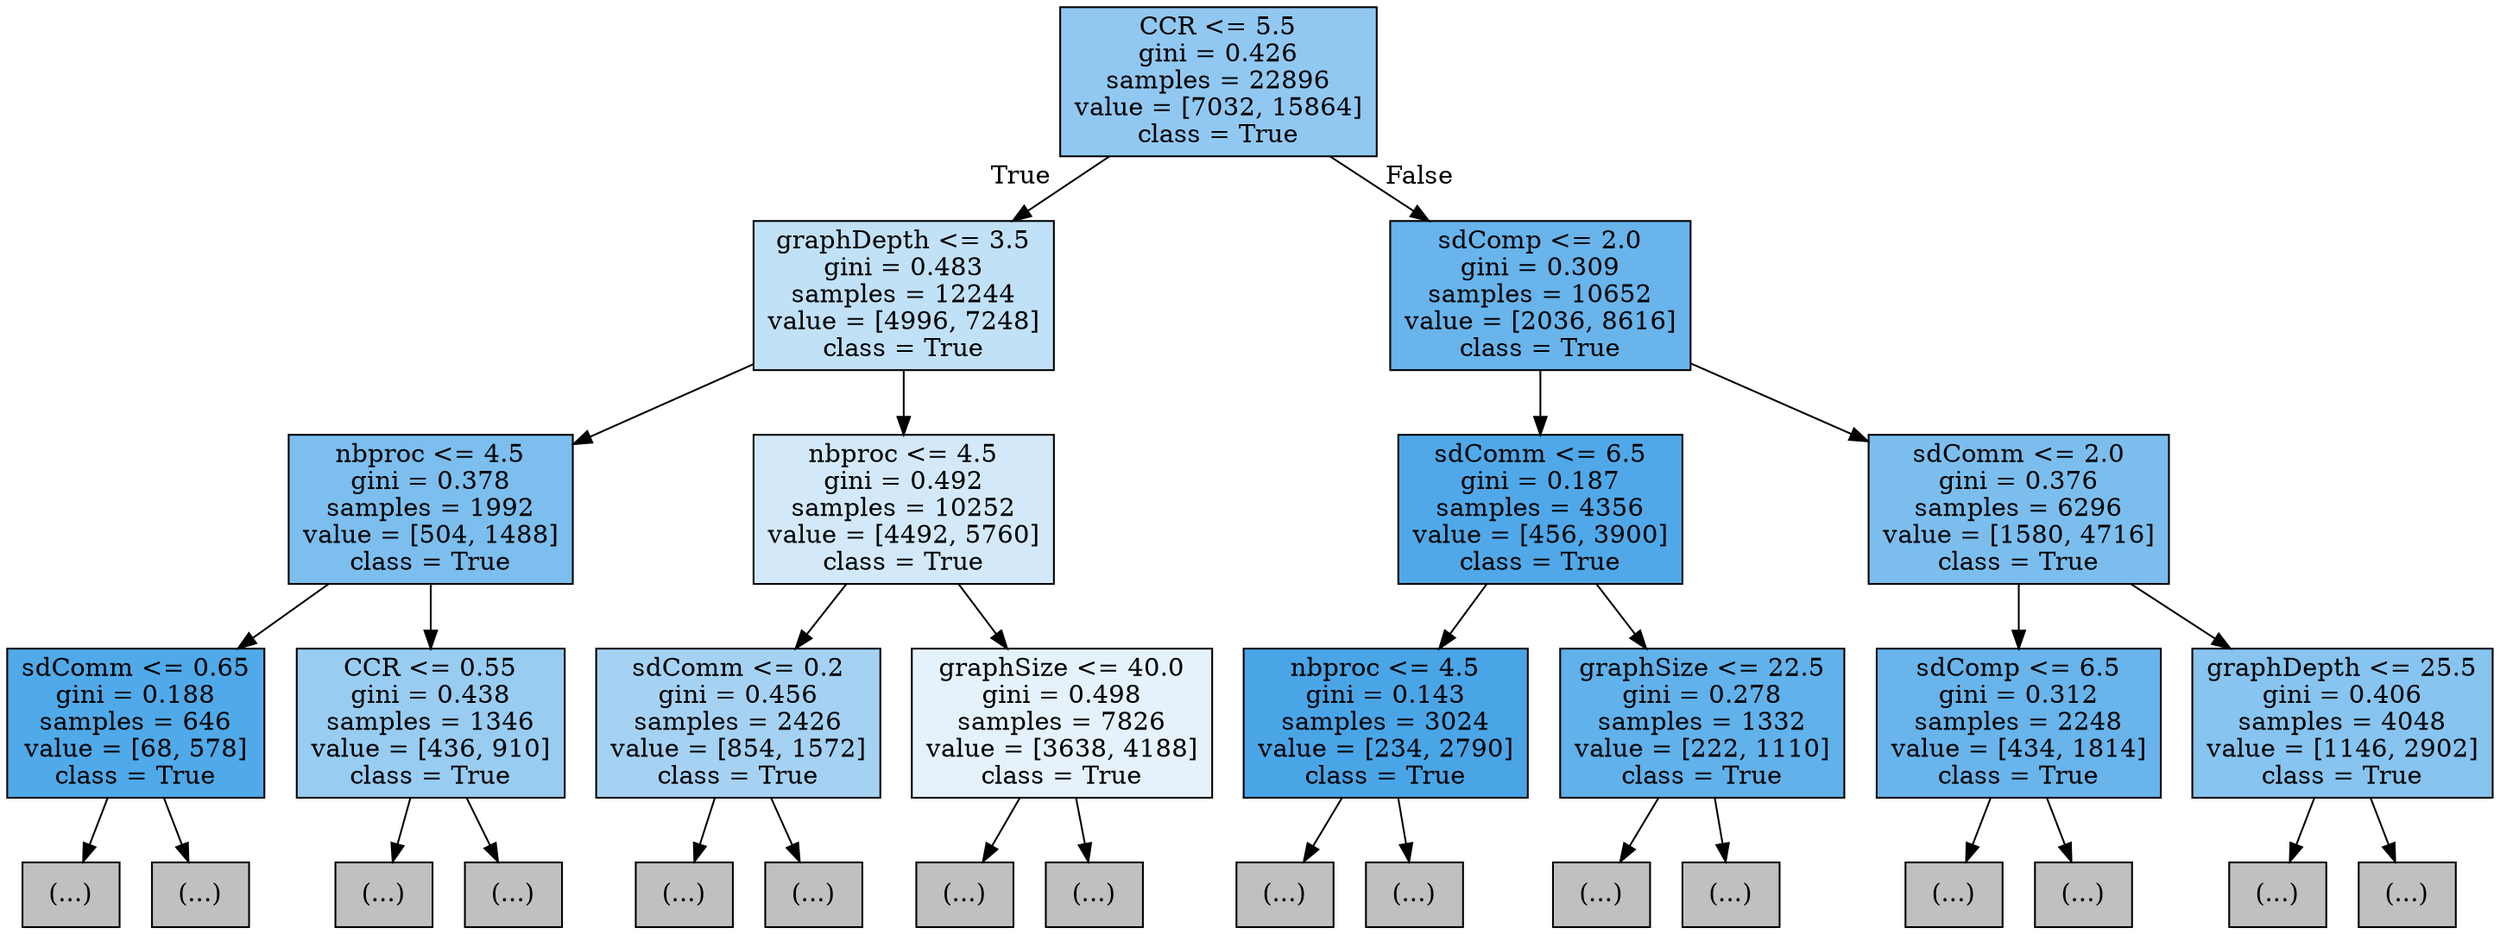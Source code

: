 digraph Tree {
node [shape=box, style="filled", color="black"] ;
0 [label="CCR <= 5.5\ngini = 0.426\nsamples = 22896\nvalue = [7032, 15864]\nclass = True", fillcolor="#91c8f1"] ;
1 [label="graphDepth <= 3.5\ngini = 0.483\nsamples = 12244\nvalue = [4996, 7248]\nclass = True", fillcolor="#c1e1f7"] ;
0 -> 1 [labeldistance=2.5, labelangle=45, headlabel="True"] ;
2 [label="nbproc <= 4.5\ngini = 0.378\nsamples = 1992\nvalue = [504, 1488]\nclass = True", fillcolor="#7cbeee"] ;
1 -> 2 ;
3 [label="sdComm <= 0.65\ngini = 0.188\nsamples = 646\nvalue = [68, 578]\nclass = True", fillcolor="#50a9e8"] ;
2 -> 3 ;
4 [label="(...)", fillcolor="#C0C0C0"] ;
3 -> 4 ;
9 [label="(...)", fillcolor="#C0C0C0"] ;
3 -> 9 ;
10 [label="CCR <= 0.55\ngini = 0.438\nsamples = 1346\nvalue = [436, 910]\nclass = True", fillcolor="#98ccf1"] ;
2 -> 10 ;
11 [label="(...)", fillcolor="#C0C0C0"] ;
10 -> 11 ;
18 [label="(...)", fillcolor="#C0C0C0"] ;
10 -> 18 ;
27 [label="nbproc <= 4.5\ngini = 0.492\nsamples = 10252\nvalue = [4492, 5760]\nclass = True", fillcolor="#d3e9f9"] ;
1 -> 27 ;
28 [label="sdComm <= 0.2\ngini = 0.456\nsamples = 2426\nvalue = [854, 1572]\nclass = True", fillcolor="#a5d2f3"] ;
27 -> 28 ;
29 [label="(...)", fillcolor="#C0C0C0"] ;
28 -> 29 ;
70 [label="(...)", fillcolor="#C0C0C0"] ;
28 -> 70 ;
85 [label="graphSize <= 40.0\ngini = 0.498\nsamples = 7826\nvalue = [3638, 4188]\nclass = True", fillcolor="#e5f2fc"] ;
27 -> 85 ;
86 [label="(...)", fillcolor="#C0C0C0"] ;
85 -> 86 ;
171 [label="(...)", fillcolor="#C0C0C0"] ;
85 -> 171 ;
188 [label="sdComp <= 2.0\ngini = 0.309\nsamples = 10652\nvalue = [2036, 8616]\nclass = True", fillcolor="#68b4eb"] ;
0 -> 188 [labeldistance=2.5, labelangle=-45, headlabel="False"] ;
189 [label="sdComm <= 6.5\ngini = 0.187\nsamples = 4356\nvalue = [456, 3900]\nclass = True", fillcolor="#50a8e8"] ;
188 -> 189 ;
190 [label="nbproc <= 4.5\ngini = 0.143\nsamples = 3024\nvalue = [234, 2790]\nclass = True", fillcolor="#4aa5e7"] ;
189 -> 190 ;
191 [label="(...)", fillcolor="#C0C0C0"] ;
190 -> 191 ;
204 [label="(...)", fillcolor="#C0C0C0"] ;
190 -> 204 ;
219 [label="graphSize <= 22.5\ngini = 0.278\nsamples = 1332\nvalue = [222, 1110]\nclass = True", fillcolor="#61b1ea"] ;
189 -> 219 ;
220 [label="(...)", fillcolor="#C0C0C0"] ;
219 -> 220 ;
227 [label="(...)", fillcolor="#C0C0C0"] ;
219 -> 227 ;
238 [label="sdComm <= 2.0\ngini = 0.376\nsamples = 6296\nvalue = [1580, 4716]\nclass = True", fillcolor="#7bbeee"] ;
188 -> 238 ;
239 [label="sdComp <= 6.5\ngini = 0.312\nsamples = 2248\nvalue = [434, 1814]\nclass = True", fillcolor="#68b4eb"] ;
238 -> 239 ;
240 [label="(...)", fillcolor="#C0C0C0"] ;
239 -> 240 ;
261 [label="(...)", fillcolor="#C0C0C0"] ;
239 -> 261 ;
282 [label="graphDepth <= 25.5\ngini = 0.406\nsamples = 4048\nvalue = [1146, 2902]\nclass = True", fillcolor="#87c4ef"] ;
238 -> 282 ;
283 [label="(...)", fillcolor="#C0C0C0"] ;
282 -> 283 ;
356 [label="(...)", fillcolor="#C0C0C0"] ;
282 -> 356 ;
}
